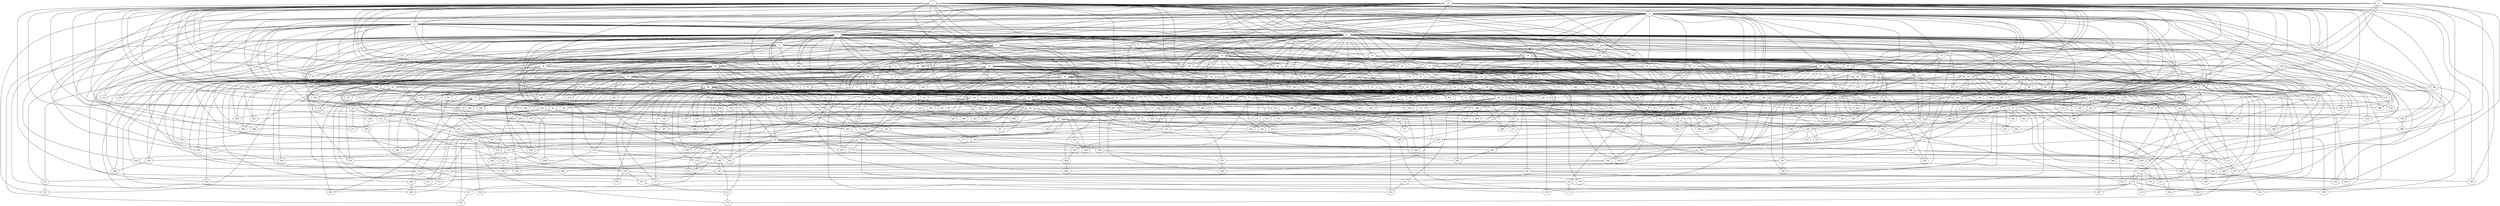 strict graph "barabasi_albert_graph(400,3)" {
0;
1;
2;
3;
4;
5;
6;
7;
8;
9;
10;
11;
12;
13;
14;
15;
16;
17;
18;
19;
20;
21;
22;
23;
24;
25;
26;
27;
28;
29;
30;
31;
32;
33;
34;
35;
36;
37;
38;
39;
40;
41;
42;
43;
44;
45;
46;
47;
48;
49;
50;
51;
52;
53;
54;
55;
56;
57;
58;
59;
60;
61;
62;
63;
64;
65;
66;
67;
68;
69;
70;
71;
72;
73;
74;
75;
76;
77;
78;
79;
80;
81;
82;
83;
84;
85;
86;
87;
88;
89;
90;
91;
92;
93;
94;
95;
96;
97;
98;
99;
100;
101;
102;
103;
104;
105;
106;
107;
108;
109;
110;
111;
112;
113;
114;
115;
116;
117;
118;
119;
120;
121;
122;
123;
124;
125;
126;
127;
128;
129;
130;
131;
132;
133;
134;
135;
136;
137;
138;
139;
140;
141;
142;
143;
144;
145;
146;
147;
148;
149;
150;
151;
152;
153;
154;
155;
156;
157;
158;
159;
160;
161;
162;
163;
164;
165;
166;
167;
168;
169;
170;
171;
172;
173;
174;
175;
176;
177;
178;
179;
180;
181;
182;
183;
184;
185;
186;
187;
188;
189;
190;
191;
192;
193;
194;
195;
196;
197;
198;
199;
200;
201;
202;
203;
204;
205;
206;
207;
208;
209;
210;
211;
212;
213;
214;
215;
216;
217;
218;
219;
220;
221;
222;
223;
224;
225;
226;
227;
228;
229;
230;
231;
232;
233;
234;
235;
236;
237;
238;
239;
240;
241;
242;
243;
244;
245;
246;
247;
248;
249;
250;
251;
252;
253;
254;
255;
256;
257;
258;
259;
260;
261;
262;
263;
264;
265;
266;
267;
268;
269;
270;
271;
272;
273;
274;
275;
276;
277;
278;
279;
280;
281;
282;
283;
284;
285;
286;
287;
288;
289;
290;
291;
292;
293;
294;
295;
296;
297;
298;
299;
300;
301;
302;
303;
304;
305;
306;
307;
308;
309;
310;
311;
312;
313;
314;
315;
316;
317;
318;
319;
320;
321;
322;
323;
324;
325;
326;
327;
328;
329;
330;
331;
332;
333;
334;
335;
336;
337;
338;
339;
340;
341;
342;
343;
344;
345;
346;
347;
348;
349;
350;
351;
352;
353;
354;
355;
356;
357;
358;
359;
360;
361;
362;
363;
364;
365;
366;
367;
368;
369;
370;
371;
372;
373;
374;
375;
376;
377;
378;
379;
380;
381;
382;
383;
384;
385;
386;
387;
388;
389;
390;
391;
392;
393;
394;
395;
396;
397;
398;
399;
0 -- 386  [is_available=True, prob="0.169530594406"];
0 -- 3  [is_available=True, prob="1.0"];
0 -- 4  [is_available=True, prob="0.428375132031"];
0 -- 5  [is_available=True, prob="1.0"];
0 -- 6  [is_available=True, prob="0.484550517919"];
0 -- 7  [is_available=True, prob="0.913258120082"];
0 -- 9  [is_available=True, prob="0.0688788243849"];
0 -- 23  [is_available=True, prob="0.464647873098"];
0 -- 13  [is_available=True, prob="0.362599092257"];
0 -- 398  [is_available=True, prob="0.450901244407"];
0 -- 151  [is_available=True, prob="0.010228984442"];
0 -- 388  [is_available=True, prob="0.939055344346"];
0 -- 26  [is_available=True, prob="0.648380974106"];
0 -- 160  [is_available=True, prob="0.0502182472212"];
0 -- 290  [is_available=True, prob="1.0"];
0 -- 35  [is_available=True, prob="0.782531138733"];
0 -- 294  [is_available=True, prob="0.877928771303"];
0 -- 39  [is_available=True, prob="1.0"];
0 -- 40  [is_available=True, prob="0.875372898223"];
0 -- 391  [is_available=True, prob="0.97322544827"];
0 -- 300  [is_available=True, prob="1.0"];
0 -- 173  [is_available=True, prob="0.84095209325"];
0 -- 182  [is_available=True, prob="0.471538385579"];
0 -- 329  [is_available=True, prob="0.605556387482"];
0 -- 57  [is_available=True, prob="0.80789845564"];
0 -- 60  [is_available=True, prob="1.0"];
0 -- 203  [is_available=True, prob="1.0"];
0 -- 198  [is_available=True, prob="0.275658065852"];
0 -- 71  [is_available=True, prob="0.513642338894"];
0 -- 201  [is_available=True, prob="0.609255963918"];
0 -- 75  [is_available=True, prob="0.719193346319"];
0 -- 79  [is_available=True, prob="0.979829791904"];
0 -- 211  [is_available=True, prob="0.063463083971"];
0 -- 86  [is_available=True, prob="0.606840660484"];
0 -- 267  [is_available=True, prob="0.50961635392"];
0 -- 207  [is_available=True, prob="0.886922941107"];
0 -- 367  [is_available=True, prob="1.0"];
0 -- 382  [is_available=True, prob="0.905993994475"];
1 -- 3  [is_available=True, prob="0.192727000071"];
1 -- 4  [is_available=True, prob="0.872029851298"];
1 -- 5  [is_available=True, prob="0.702995974855"];
1 -- 7  [is_available=True, prob="0.666030956248"];
1 -- 236  [is_available=True, prob="0.55511569454"];
1 -- 138  [is_available=True, prob="0.777501236765"];
1 -- 12  [is_available=True, prob="0.0621736769437"];
1 -- 14  [is_available=True, prob="0.53280754669"];
1 -- 17  [is_available=True, prob="0.229744095521"];
1 -- 18  [is_available=True, prob="0.719272202127"];
1 -- 19  [is_available=True, prob="0.24413882837"];
1 -- 20  [is_available=True, prob="0.236902076471"];
1 -- 21  [is_available=True, prob="0.541800504638"];
1 -- 284  [is_available=True, prob="0.360505368621"];
1 -- 29  [is_available=True, prob="1.0"];
1 -- 35  [is_available=True, prob="0.0193648229348"];
1 -- 36  [is_available=True, prob="1.0"];
1 -- 165  [is_available=True, prob="0.10145042554"];
1 -- 41  [is_available=True, prob="0.817003716213"];
1 -- 45  [is_available=True, prob="0.857684988014"];
1 -- 48  [is_available=True, prob="0.119670863752"];
1 -- 49  [is_available=True, prob="1.0"];
1 -- 54  [is_available=True, prob="0.509419442931"];
1 -- 202  [is_available=True, prob="0.762496833885"];
1 -- 60  [is_available=True, prob="0.534430041027"];
1 -- 61  [is_available=True, prob="0.513966882772"];
1 -- 190  [is_available=True, prob="0.584793018396"];
1 -- 324  [is_available=True, prob="0.233508374562"];
1 -- 69  [is_available=True, prob="0.282342604925"];
1 -- 328  [is_available=True, prob="0.353136518163"];
1 -- 74  [is_available=True, prob="1.0"];
1 -- 334  [is_available=True, prob="0.531130855593"];
1 -- 83  [is_available=True, prob="0.426816856961"];
1 -- 217  [is_available=True, prob="0.724210122246"];
1 -- 230  [is_available=True, prob="1.0"];
1 -- 362  [is_available=True, prob="0.533935290389"];
1 -- 108  [is_available=True, prob="0.780213139839"];
1 -- 237  [is_available=True, prob="1.0"];
1 -- 366  [is_available=True, prob="0.0197866832765"];
1 -- 371  [is_available=True, prob="0.680901566972"];
1 -- 121  [is_available=True, prob="0.313204945877"];
1 -- 250  [is_available=True, prob="0.00265539997178"];
1 -- 252  [is_available=True, prob="0.527649251584"];
1 -- 125  [is_available=True, prob="0.856129139103"];
1 -- 382  [is_available=True, prob="0.960846457594"];
2 -- 194  [is_available=True, prob="0.859280555277"];
2 -- 3  [is_available=True, prob="0.731848324107"];
2 -- 200  [is_available=True, prob="0.0856102973631"];
2 -- 78  [is_available=True, prob="0.194473810331"];
2 -- 259  [is_available=True, prob="1.0"];
2 -- 212  [is_available=True, prob="0.948913364953"];
2 -- 117  [is_available=True, prob="1.0"];
2 -- 151  [is_available=True, prob="1.0"];
2 -- 57  [is_available=True, prob="0.0143632330801"];
2 -- 254  [is_available=True, prob="0.984164733928"];
3 -- 4  [is_available=True, prob="0.612418604206"];
3 -- 133  [is_available=True, prob="1.0"];
3 -- 6  [is_available=True, prob="0.191770212129"];
3 -- 7  [is_available=True, prob="0.044165721793"];
3 -- 9  [is_available=True, prob="1.0"];
3 -- 10  [is_available=True, prob="0.671454239097"];
3 -- 140  [is_available=True, prob="1.0"];
3 -- 397  [is_available=True, prob="0.771575617767"];
3 -- 14  [is_available=True, prob="0.396893904872"];
3 -- 15  [is_available=True, prob="0.669640503495"];
3 -- 144  [is_available=True, prob="0.390248857323"];
3 -- 17  [is_available=True, prob="1.0"];
3 -- 18  [is_available=True, prob="0.0569195529052"];
3 -- 24  [is_available=True, prob="0.608329218985"];
3 -- 26  [is_available=True, prob="0.868023197764"];
3 -- 31  [is_available=True, prob="0.634817906627"];
3 -- 261  [is_available=True, prob="1.0"];
3 -- 38  [is_available=True, prob="0.631730827006"];
3 -- 296  [is_available=True, prob="0.340089130541"];
3 -- 135  [is_available=True, prob="0.584924095507"];
3 -- 44  [is_available=True, prob="0.482290859246"];
3 -- 177  [is_available=True, prob="0.362666752574"];
3 -- 51  [is_available=True, prob="1.0"];
3 -- 52  [is_available=True, prob="0.220591998186"];
3 -- 181  [is_available=True, prob="1.0"];
3 -- 55  [is_available=True, prob="0.98628225868"];
3 -- 56  [is_available=True, prob="0.948842753769"];
3 -- 313  [is_available=True, prob="1.0"];
3 -- 58  [is_available=True, prob="0.447524078848"];
3 -- 70  [is_available=True, prob="0.854112509303"];
3 -- 256  [is_available=True, prob="0.553120123873"];
3 -- 75  [is_available=True, prob="0.35799136359"];
3 -- 205  [is_available=True, prob="0.162469581326"];
3 -- 257  [is_available=True, prob="1.0"];
3 -- 365  [is_available=True, prob="0.693182964113"];
3 -- 219  [is_available=True, prob="0.903676615779"];
3 -- 93  [is_available=True, prob="0.254038735152"];
3 -- 350  [is_available=True, prob="0.936751256934"];
3 -- 380  [is_available=True, prob="0.602197056163"];
3 -- 146  [is_available=True, prob="0.0737169071422"];
3 -- 110  [is_available=True, prob="0.993104351161"];
3 -- 246  [is_available=True, prob="0.889438811658"];
3 -- 124  [is_available=True, prob="1.0"];
3 -- 127  [is_available=True, prob="0.191156956384"];
4 -- 5  [is_available=True, prob="0.193224793199"];
4 -- 6  [is_available=True, prob="0.145899987848"];
4 -- 8  [is_available=True, prob="0.592026177828"];
4 -- 137  [is_available=True, prob="1.0"];
4 -- 142  [is_available=True, prob="0.194132196736"];
4 -- 20  [is_available=True, prob="0.142112694997"];
4 -- 42  [is_available=True, prob="0.645748904522"];
4 -- 199  [is_available=True, prob="1.0"];
4 -- 311  [is_available=True, prob="0.68057383974"];
4 -- 317  [is_available=True, prob="1.0"];
4 -- 318  [is_available=True, prob="0.166055013761"];
4 -- 323  [is_available=True, prob="1.0"];
4 -- 69  [is_available=True, prob="0.244626384794"];
4 -- 70  [is_available=True, prob="1.0"];
4 -- 71  [is_available=True, prob="0.930423837519"];
4 -- 336  [is_available=True, prob="0.61822568711"];
4 -- 337  [is_available=True, prob="0.125262745821"];
4 -- 88  [is_available=True, prob="0.369552209111"];
4 -- 346  [is_available=True, prob="0.894504420082"];
4 -- 95  [is_available=True, prob="0.425007674441"];
4 -- 327  [is_available=True, prob="1.0"];
4 -- 110  [is_available=True, prob="0.222335788538"];
4 -- 112  [is_available=True, prob="0.594263043589"];
4 -- 249  [is_available=True, prob="1.0"];
5 -- 22  [is_available=True, prob="0.742910024748"];
5 -- 260  [is_available=True, prob="1.0"];
5 -- 72  [is_available=True, prob="0.447928271787"];
5 -- 96  [is_available=True, prob="0.14378307407"];
5 -- 107  [is_available=True, prob="1.0"];
5 -- 13  [is_available=True, prob="0.986403746521"];
5 -- 285  [is_available=True, prob="1.0"];
5 -- 144  [is_available=True, prob="1.0"];
5 -- 344  [is_available=True, prob="0.747814556401"];
5 -- 274  [is_available=True, prob="0.914767873218"];
5 -- 54  [is_available=True, prob="0.561574942029"];
5 -- 375  [is_available=True, prob="0.677363934012"];
5 -- 56  [is_available=True, prob="0.819906811095"];
5 -- 121  [is_available=True, prob="0.58741776521"];
5 -- 93  [is_available=True, prob="0.700203892927"];
5 -- 159  [is_available=True, prob="0.962260936189"];
6 -- 384  [is_available=True, prob="0.359336412459"];
6 -- 8  [is_available=True, prob="1.0"];
6 -- 9  [is_available=True, prob="0.966054069666"];
6 -- 10  [is_available=True, prob="1.0"];
6 -- 11  [is_available=True, prob="0.32812075376"];
6 -- 12  [is_available=True, prob="0.48248067955"];
6 -- 141  [is_available=True, prob="0.0694268748738"];
6 -- 271  [is_available=True, prob="0.371263417444"];
6 -- 272  [is_available=True, prob="0.900438917597"];
6 -- 17  [is_available=True, prob="0.75681699812"];
6 -- 252  [is_available=True, prob="0.0933866417307"];
6 -- 23  [is_available=True, prob="0.141661878515"];
6 -- 24  [is_available=True, prob="0.0515857777103"];
6 -- 25  [is_available=True, prob="0.123402627781"];
6 -- 154  [is_available=True, prob="0.571226135324"];
6 -- 156  [is_available=True, prob="0.0916254691068"];
6 -- 30  [is_available=True, prob="1.0"];
6 -- 33  [is_available=True, prob="0.437511013861"];
6 -- 34  [is_available=True, prob="0.502164230772"];
6 -- 163  [is_available=True, prob="1.0"];
6 -- 37  [is_available=True, prob="0.584320985936"];
6 -- 166  [is_available=True, prob="0.982423366921"];
6 -- 296  [is_available=True, prob="0.660965416686"];
6 -- 44  [is_available=True, prob="0.479579473353"];
6 -- 46  [is_available=True, prob="0.455272555272"];
6 -- 47  [is_available=True, prob="1.0"];
6 -- 49  [is_available=True, prob="0.216716327445"];
6 -- 307  [is_available=True, prob="0.557016071774"];
6 -- 138  [is_available=True, prob="0.2849013945"];
6 -- 265  [is_available=True, prob="0.696277649412"];
6 -- 185  [is_available=True, prob="0.40030738165"];
6 -- 59  [is_available=True, prob="1.0"];
6 -- 61  [is_available=True, prob="0.52984207972"];
6 -- 322  [is_available=True, prob="1.0"];
6 -- 196  [is_available=True, prob="1.0"];
6 -- 235  [is_available=True, prob="0.250594217645"];
6 -- 71  [is_available=True, prob="0.501918489294"];
6 -- 73  [is_available=True, prob="0.429009762325"];
6 -- 354  [is_available=True, prob="1.0"];
6 -- 226  [is_available=True, prob="0.0226862560106"];
6 -- 248  [is_available=True, prob="0.69153134681"];
6 -- 339  [is_available=True, prob="0.53113490525"];
6 -- 86  [is_available=True, prob="1.0"];
6 -- 293  [is_available=True, prob="0.236440977301"];
6 -- 98  [is_available=True, prob="1.0"];
6 -- 396  [is_available=True, prob="0.636497271531"];
6 -- 102  [is_available=True, prob="0.785815194522"];
6 -- 103  [is_available=True, prob="1.0"];
6 -- 105  [is_available=True, prob="0.268625279398"];
6 -- 231  [is_available=True, prob="1.0"];
6 -- 108  [is_available=True, prob="0.66068285167"];
6 -- 239  [is_available=True, prob="1.0"];
6 -- 368  [is_available=True, prob="1.0"];
6 -- 370  [is_available=True, prob="1.0"];
6 -- 116  [is_available=True, prob="0.805698128115"];
6 -- 117  [is_available=True, prob="1.0"];
6 -- 247  [is_available=True, prob="0.0613737315485"];
6 -- 153  [is_available=True, prob="0.195759733228"];
6 -- 122  [is_available=True, prob="0.977821234303"];
6 -- 124  [is_available=True, prob="0.292484175625"];
6 -- 253  [is_available=True, prob="0.740127936015"];
6 -- 126  [is_available=True, prob="1.0"];
7 -- 150  [is_available=True, prob="0.918076478955"];
7 -- 390  [is_available=True, prob="0.123868824276"];
7 -- 135  [is_available=True, prob="1.0"];
7 -- 8  [is_available=True, prob="0.587770737792"];
7 -- 393  [is_available=True, prob="1.0"];
7 -- 10  [is_available=True, prob="0.109333174916"];
7 -- 12  [is_available=True, prob="0.584628591755"];
7 -- 256  [is_available=True, prob="1.0"];
7 -- 16  [is_available=True, prob="0.143284063879"];
7 -- 21  [is_available=True, prob="0.351235268263"];
7 -- 22  [is_available=True, prob="0.445057333263"];
7 -- 151  [is_available=True, prob="0.839801705811"];
7 -- 27  [is_available=True, prob="0.852459740866"];
7 -- 32  [is_available=True, prob="1.0"];
7 -- 33  [is_available=True, prob="0.741490214212"];
7 -- 34  [is_available=True, prob="0.662844828568"];
7 -- 359  [is_available=True, prob="0.234211966606"];
7 -- 39  [is_available=True, prob="0.0465912374542"];
7 -- 299  [is_available=True, prob="0.649095003959"];
7 -- 46  [is_available=True, prob="1.0"];
7 -- 178  [is_available=True, prob="0.145245501023"];
7 -- 56  [is_available=True, prob="0.997371018638"];
7 -- 192  [is_available=True, prob="0.681237524748"];
7 -- 318  [is_available=True, prob="0.0888345727828"];
7 -- 64  [is_available=True, prob="0.230782860649"];
7 -- 194  [is_available=True, prob="0.570612322186"];
7 -- 396  [is_available=True, prob="0.202382332959"];
7 -- 76  [is_available=True, prob="0.498731301935"];
7 -- 77  [is_available=True, prob="1.0"];
7 -- 87  [is_available=True, prob="1.0"];
7 -- 216  [is_available=True, prob="0.402684795926"];
7 -- 217  [is_available=True, prob="0.955896473278"];
7 -- 224  [is_available=True, prob="0.730624851171"];
7 -- 100  [is_available=True, prob="1.0"];
7 -- 231  [is_available=True, prob="0.723177578935"];
7 -- 295  [is_available=True, prob="0.735120748698"];
7 -- 109  [is_available=True, prob="1.0"];
7 -- 372  [is_available=True, prob="0.0987433122877"];
7 -- 247  [is_available=True, prob="0.355413185534"];
7 -- 120  [is_available=True, prob="0.734634132096"];
7 -- 249  [is_available=True, prob="1.0"];
7 -- 378  [is_available=True, prob="0.14189109157"];
8 -- 35  [is_available=True, prob="0.552991920373"];
8 -- 101  [is_available=True, prob="0.947560098571"];
8 -- 11  [is_available=True, prob="0.918109678917"];
8 -- 13  [is_available=True, prob="0.739581913457"];
8 -- 16  [is_available=True, prob="0.806028906769"];
8 -- 146  [is_available=True, prob="0.135374430879"];
8 -- 276  [is_available=True, prob="1.0"];
8 -- 340  [is_available=True, prob="0.0399964912934"];
8 -- 252  [is_available=True, prob="0.474937435182"];
8 -- 158  [is_available=True, prob="0.895315294756"];
8 -- 133  [is_available=True, prob="0.677473929457"];
9 -- 193  [is_available=True, prob="1.0"];
9 -- 40  [is_available=True, prob="0.411344598869"];
9 -- 302  [is_available=True, prob="0.0853876079179"];
9 -- 15  [is_available=True, prob="0.353759858582"];
10 -- 256  [is_available=True, prob="0.638324986295"];
10 -- 261  [is_available=True, prob="0.733514304779"];
10 -- 266  [is_available=True, prob="0.848956925823"];
10 -- 11  [is_available=True, prob="0.915613898291"];
10 -- 14  [is_available=True, prob="0.056940796904"];
10 -- 16  [is_available=True, prob="0.699766791233"];
10 -- 324  [is_available=True, prob="0.825789991003"];
10 -- 27  [is_available=True, prob="0.401064451689"];
10 -- 30  [is_available=True, prob="0.483942669313"];
10 -- 34  [is_available=True, prob="0.863497902388"];
10 -- 36  [is_available=True, prob="1.0"];
10 -- 293  [is_available=True, prob="0.44503667095"];
10 -- 182  [is_available=True, prob="0.558990928489"];
10 -- 186  [is_available=True, prob="0.403572520382"];
10 -- 187  [is_available=True, prob="0.864677315268"];
10 -- 319  [is_available=True, prob="0.587023455048"];
10 -- 320  [is_available=True, prob="0.688436301656"];
10 -- 68  [is_available=True, prob="0.44730659362"];
10 -- 77  [is_available=True, prob="0.866916472517"];
10 -- 206  [is_available=True, prob="0.515091466029"];
10 -- 81  [is_available=True, prob="0.427308814984"];
10 -- 210  [is_available=True, prob="1.0"];
10 -- 398  [is_available=True, prob="0.846326943501"];
10 -- 216  [is_available=True, prob="0.78824792593"];
10 -- 224  [is_available=True, prob="0.115643156504"];
10 -- 360  [is_available=True, prob="1.0"];
11 -- 290  [is_available=True, prob="0.164102537047"];
11 -- 68  [is_available=True, prob="0.662581306915"];
11 -- 263  [is_available=True, prob="1.0"];
11 -- 142  [is_available=True, prob="0.0557370385203"];
11 -- 304  [is_available=True, prob="1.0"];
11 -- 40  [is_available=True, prob="0.679492338437"];
11 -- 19  [is_available=True, prob="0.531190530756"];
11 -- 28  [is_available=True, prob="0.171231396761"];
11 -- 127  [is_available=True, prob="0.232625463008"];
12 -- 141  [is_available=True, prob="1.0"];
12 -- 206  [is_available=True, prob="0.643707648647"];
12 -- 15  [is_available=True, prob="0.89652833399"];
12 -- 273  [is_available=True, prob="0.625839348675"];
12 -- 341  [is_available=True, prob="0.718943365812"];
12 -- 286  [is_available=True, prob="0.652146257121"];
12 -- 287  [is_available=True, prob="0.956340234927"];
13 -- 132  [is_available=True, prob="0.671547680395"];
13 -- 394  [is_available=True, prob="0.191818358113"];
13 -- 323  [is_available=True, prob="0.894113445957"];
13 -- 20  [is_available=True, prob="0.774732668075"];
13 -- 292  [is_available=True, prob="1.0"];
13 -- 44  [is_available=True, prob="0.842507154288"];
13 -- 392  [is_available=True, prob="0.020199338387"];
13 -- 50  [is_available=True, prob="0.488267799137"];
13 -- 182  [is_available=True, prob="1.0"];
13 -- 314  [is_available=True, prob="0.772402929116"];
13 -- 195  [is_available=True, prob="0.252405535537"];
13 -- 197  [is_available=True, prob="0.0415327085684"];
13 -- 199  [is_available=True, prob="1.0"];
13 -- 83  [is_available=True, prob="1.0"];
13 -- 343  [is_available=True, prob="0.331529181028"];
13 -- 251  [is_available=True, prob="1.0"];
13 -- 365  [is_available=True, prob="0.200662773658"];
13 -- 240  [is_available=True, prob="0.259853698763"];
13 -- 376  [is_available=True, prob="1.0"];
13 -- 379  [is_available=True, prob="1.0"];
13 -- 380  [is_available=True, prob="0.135804074445"];
14 -- 361  [is_available=True, prob="0.457794126579"];
14 -- 208  [is_available=True, prob="0.425047694604"];
14 -- 301  [is_available=True, prob="0.742572153361"];
14 -- 78  [is_available=True, prob="0.261412801566"];
14 -- 99  [is_available=True, prob="1.0"];
14 -- 19  [is_available=True, prob="1.0"];
14 -- 309  [is_available=True, prob="0.377056829476"];
14 -- 375  [is_available=True, prob="0.0109276372548"];
14 -- 42  [is_available=True, prob="0.128803664019"];
15 -- 128  [is_available=True, prob="1.0"];
15 -- 67  [is_available=True, prob="1.0"];
15 -- 36  [is_available=True, prob="0.828129570245"];
15 -- 139  [is_available=True, prob="1.0"];
15 -- 143  [is_available=True, prob="0.931424433622"];
15 -- 80  [is_available=True, prob="0.291839450352"];
15 -- 284  [is_available=True, prob="0.187341333215"];
15 -- 41  [is_available=True, prob="0.19605544336"];
15 -- 132  [is_available=True, prob="0.285150695043"];
15 -- 218  [is_available=True, prob="1.0"];
15 -- 156  [is_available=True, prob="1.0"];
15 -- 254  [is_available=True, prob="0.799612962472"];
15 -- 361  [is_available=True, prob="0.161552089012"];
16 -- 130  [is_available=True, prob="0.499357196329"];
16 -- 196  [is_available=True, prob="1.0"];
16 -- 37  [is_available=True, prob="1.0"];
16 -- 369  [is_available=True, prob="1.0"];
16 -- 292  [is_available=True, prob="0.136232248457"];
16 -- 27  [is_available=True, prob="0.216116091996"];
16 -- 191  [is_available=True, prob="0.78298254689"];
17 -- 32  [is_available=True, prob="1.0"];
17 -- 66  [is_available=True, prob="0.378211889376"];
17 -- 65  [is_available=True, prob="1.0"];
17 -- 140  [is_available=True, prob="0.80850147095"];
17 -- 79  [is_available=True, prob="0.772004594963"];
17 -- 18  [is_available=True, prob="0.652370204494"];
17 -- 24  [is_available=True, prob="1.0"];
17 -- 123  [is_available=True, prob="0.322973176563"];
17 -- 382  [is_available=True, prob="0.178621835574"];
18 -- 139  [is_available=True, prob="0.97953132343"];
18 -- 145  [is_available=True, prob="0.467701720216"];
18 -- 21  [is_available=True, prob="0.884241391691"];
18 -- 22  [is_available=True, prob="0.549336683325"];
18 -- 23  [is_available=True, prob="0.0679819758615"];
18 -- 280  [is_available=True, prob="1.0"];
18 -- 281  [is_available=True, prob="0.340844048441"];
18 -- 291  [is_available=True, prob="0.273143702746"];
18 -- 166  [is_available=True, prob="0.370765511338"];
18 -- 39  [is_available=True, prob="0.0320327596782"];
18 -- 43  [is_available=True, prob="0.783493690287"];
18 -- 47  [is_available=True, prob="1.0"];
18 -- 183  [is_available=True, prob="0.422929856168"];
18 -- 58  [is_available=True, prob="1.0"];
18 -- 61  [is_available=True, prob="0.544745082428"];
18 -- 67  [is_available=True, prob="0.226846945383"];
18 -- 332  [is_available=True, prob="0.650976340802"];
18 -- 81  [is_available=True, prob="0.838034874454"];
18 -- 96  [is_available=True, prob="0.545770152727"];
18 -- 273  [is_available=True, prob="1.0"];
18 -- 360  [is_available=True, prob="0.50221866475"];
18 -- 239  [is_available=True, prob="0.679655110418"];
18 -- 242  [is_available=True, prob="0.733521953017"];
18 -- 299  [is_available=True, prob="1.0"];
19 -- 229  [is_available=True, prob="1.0"];
19 -- 38  [is_available=True, prob="0.50771972361"];
19 -- 57  [is_available=True, prob="0.00879147724784"];
20 -- 174  [is_available=True, prob="1.0"];
20 -- 111  [is_available=True, prob="0.984760340896"];
20 -- 25  [is_available=True, prob="0.154552994172"];
21 -- 149  [is_available=True, prob="0.756831963778"];
21 -- 281  [is_available=True, prob="0.967395780478"];
21 -- 25  [is_available=True, prob="0.812560452764"];
21 -- 28  [is_available=True, prob="0.808789470504"];
21 -- 30  [is_available=True, prob="0.0779117056368"];
21 -- 48  [is_available=True, prob="0.326856838909"];
21 -- 50  [is_available=True, prob="1.0"];
21 -- 53  [is_available=True, prob="0.250930294216"];
21 -- 59  [is_available=True, prob="0.454273453063"];
21 -- 62  [is_available=True, prob="0.965739360813"];
21 -- 63  [is_available=True, prob="0.328098459295"];
21 -- 196  [is_available=True, prob="0.510709488163"];
21 -- 201  [is_available=True, prob="0.176167434997"];
21 -- 78  [is_available=True, prob="0.416044180184"];
21 -- 82  [is_available=True, prob="0.638988214236"];
21 -- 211  [is_available=True, prob="1.0"];
21 -- 84  [is_available=True, prob="0.663163998047"];
21 -- 88  [is_available=True, prob="0.9336830524"];
21 -- 98  [is_available=True, prob="0.794610508324"];
21 -- 102  [is_available=True, prob="0.32182072728"];
21 -- 359  [is_available=True, prob="0.0624064078178"];
21 -- 107  [is_available=True, prob="0.148973308811"];
21 -- 370  [is_available=True, prob="0.296857916214"];
21 -- 115  [is_available=True, prob="0.751330184979"];
21 -- 248  [is_available=True, prob="0.168490018049"];
22 -- 33  [is_available=True, prob="1.0"];
22 -- 322  [is_available=True, prob="0.302890437904"];
22 -- 210  [is_available=True, prob="0.388793096742"];
22 -- 373  [is_available=True, prob="0.575056085993"];
22 -- 217  [is_available=True, prob="1.0"];
22 -- 63  [is_available=True, prob="0.30386122804"];
23 -- 168  [is_available=True, prob="1.0"];
23 -- 242  [is_available=True, prob="1.0"];
23 -- 314  [is_available=True, prob="0.552168593516"];
23 -- 29  [is_available=True, prob="1.0"];
24 -- 129  [is_available=True, prob="0.978078603428"];
24 -- 100  [is_available=True, prob="0.387404572926"];
24 -- 104  [is_available=True, prob="0.604566830424"];
24 -- 85  [is_available=True, prob="0.36269899219"];
24 -- 26  [is_available=True, prob="0.722159457541"];
24 -- 29  [is_available=True, prob="0.289700916392"];
25 -- 73  [is_available=True, prob="0.963022389957"];
25 -- 337  [is_available=True, prob="1.0"];
25 -- 351  [is_available=True, prob="0.707973625073"];
25 -- 169  [is_available=True, prob="0.234727980138"];
25 -- 280  [is_available=True, prob="0.728492804167"];
25 -- 287  [is_available=True, prob="0.511464208257"];
25 -- 28  [is_available=True, prob="0.243161361813"];
25 -- 31  [is_available=True, prob="0.333488006877"];
26 -- 321  [is_available=True, prob="0.0546843892396"];
26 -- 272  [is_available=True, prob="0.955302841727"];
26 -- 153  [is_available=True, prob="0.784501182795"];
26 -- 47  [is_available=True, prob="0.499386635147"];
26 -- 32  [is_available=True, prob="1.0"];
26 -- 38  [is_available=True, prob="0.0456173569"];
26 -- 167  [is_available=True, prob="0.31212431951"];
26 -- 43  [is_available=True, prob="1.0"];
26 -- 175  [is_available=True, prob="0.195226120385"];
26 -- 55  [is_available=True, prob="0.148369207426"];
26 -- 60  [is_available=True, prob="0.593314769857"];
26 -- 160  [is_available=True, prob="0.675508771486"];
26 -- 66  [is_available=True, prob="0.438770693102"];
26 -- 72  [is_available=True, prob="0.901388895136"];
26 -- 202  [is_available=True, prob="0.214153802064"];
26 -- 288  [is_available=True, prob="1.0"];
26 -- 82  [is_available=True, prob="0.792650677954"];
26 -- 218  [is_available=True, prob="0.45761102603"];
26 -- 350  [is_available=True, prob="0.710486201343"];
26 -- 99  [is_available=True, prob="0.744505538518"];
26 -- 111  [is_available=True, prob="0.564192240025"];
26 -- 115  [is_available=True, prob="0.74104070426"];
26 -- 375  [is_available=True, prob="0.923802433772"];
26 -- 121  [is_available=True, prob="0.369128481353"];
26 -- 250  [is_available=True, prob="0.635578693747"];
27 -- 385  [is_available=True, prob="0.334613847805"];
27 -- 331  [is_available=True, prob="0.441145378673"];
27 -- 50  [is_available=True, prob="1.0"];
27 -- 158  [is_available=True, prob="0.510793060478"];
27 -- 95  [is_available=True, prob="1.0"];
28 -- 128  [is_available=True, prob="0.662311280242"];
28 -- 136  [is_available=True, prob="0.722814930522"];
28 -- 137  [is_available=True, prob="0.807731624889"];
28 -- 139  [is_available=True, prob="0.0826839651881"];
28 -- 397  [is_available=True, prob="1.0"];
28 -- 37  [is_available=True, prob="0.889667668825"];
28 -- 45  [is_available=True, prob="0.344834514248"];
28 -- 52  [is_available=True, prob="0.48891753215"];
28 -- 185  [is_available=True, prob="0.810140664945"];
28 -- 62  [is_available=True, prob="0.462025510248"];
28 -- 63  [is_available=True, prob="0.202924898"];
28 -- 68  [is_available=True, prob="0.445252823427"];
28 -- 209  [is_available=True, prob="1.0"];
28 -- 213  [is_available=True, prob="0.596157046565"];
28 -- 267  [is_available=True, prob="0.341905716873"];
28 -- 97  [is_available=True, prob="0.0299321522472"];
28 -- 355  [is_available=True, prob="0.0774735965499"];
28 -- 101  [is_available=True, prob="0.701451252518"];
28 -- 372  [is_available=True, prob="0.510936919518"];
28 -- 253  [is_available=True, prob="0.637745443674"];
28 -- 126  [is_available=True, prob="0.907153989858"];
29 -- 353  [is_available=True, prob="0.455473505087"];
29 -- 264  [is_available=True, prob="0.0672758735534"];
29 -- 209  [is_available=True, prob="0.821412856834"];
29 -- 275  [is_available=True, prob="1.0"];
29 -- 88  [is_available=True, prob="0.998722626703"];
29 -- 31  [is_available=True, prob="0.688679612187"];
30 -- 289  [is_available=True, prob="0.846460706092"];
30 -- 270  [is_available=True, prob="0.108578137798"];
30 -- 310  [is_available=True, prob="1.0"];
30 -- 186  [is_available=True, prob="0.29869502488"];
30 -- 42  [is_available=True, prob="0.986854703205"];
30 -- 85  [is_available=True, prob="1.0"];
31 -- 274  [is_available=True, prob="0.0188995052538"];
31 -- 174  [is_available=True, prob="0.973479182268"];
32 -- 96  [is_available=True, prob="0.900138181294"];
32 -- 66  [is_available=True, prob="0.489936740867"];
32 -- 227  [is_available=True, prob="1.0"];
32 -- 107  [is_available=True, prob="1.0"];
32 -- 76  [is_available=True, prob="0.253330308426"];
32 -- 109  [is_available=True, prob="0.0161080163061"];
32 -- 342  [is_available=True, prob="0.131908182088"];
32 -- 395  [is_available=True, prob="0.228624148828"];
32 -- 93  [is_available=True, prob="0.107580197026"];
33 -- 169  [is_available=True, prob="1.0"];
33 -- 70  [is_available=True, prob="0.0466107254342"];
34 -- 235  [is_available=True, prob="0.611545445181"];
34 -- 186  [is_available=True, prob="0.0601670381825"];
34 -- 330  [is_available=True, prob="1.0"];
34 -- 74  [is_available=True, prob="0.316490483531"];
35 -- 67  [is_available=True, prob="0.53246788903"];
35 -- 41  [is_available=True, prob="0.0696702209256"];
35 -- 48  [is_available=True, prob="0.806779806393"];
35 -- 119  [is_available=True, prob="0.0115969505335"];
35 -- 218  [is_available=True, prob="0.554187439854"];
36 -- 91  [is_available=True, prob="0.435840742142"];
36 -- 356  [is_available=True, prob="0.881073636077"];
36 -- 86  [is_available=True, prob="1.0"];
36 -- 136  [is_available=True, prob="0.241313187241"];
36 -- 169  [is_available=True, prob="0.0923089753347"];
36 -- 79  [is_available=True, prob="1.0"];
36 -- 201  [is_available=True, prob="0.834326103857"];
36 -- 113  [is_available=True, prob="0.947203524782"];
36 -- 291  [is_available=True, prob="0.888090022385"];
36 -- 54  [is_available=True, prob="0.252920870071"];
36 -- 87  [is_available=True, prob="0.682269700993"];
36 -- 202  [is_available=True, prob="1.0"];
36 -- 234  [is_available=True, prob="0.0592474787796"];
36 -- 122  [is_available=True, prob="0.136145354727"];
36 -- 157  [is_available=True, prob="0.180951343309"];
36 -- 62  [is_available=True, prob="0.502883229519"];
37 -- 258  [is_available=True, prob="0.118897301304"];
37 -- 165  [is_available=True, prob="0.772119577401"];
37 -- 266  [is_available=True, prob="1.0"];
37 -- 108  [is_available=True, prob="0.416996527011"];
37 -- 55  [is_available=True, prob="1.0"];
37 -- 125  [is_available=True, prob="1.0"];
38 -- 97  [is_available=True, prob="0.949789290619"];
38 -- 83  [is_available=True, prob="1.0"];
38 -- 75  [is_available=True, prob="0.296380130274"];
38 -- 239  [is_available=True, prob="0.0420705571171"];
39 -- 132  [is_available=True, prob="0.257748126775"];
39 -- 233  [is_available=True, prob="0.488025655609"];
39 -- 46  [is_available=True, prob="1.0"];
39 -- 52  [is_available=True, prob="0.593864794574"];
39 -- 366  [is_available=True, prob="0.995351622517"];
39 -- 90  [is_available=True, prob="1.0"];
40 -- 166  [is_available=True, prob="0.97784060698"];
40 -- 72  [is_available=True, prob="1.0"];
40 -- 211  [is_available=True, prob="0.588732358339"];
40 -- 343  [is_available=True, prob="0.354386934187"];
40 -- 282  [is_available=True, prob="0.474161280493"];
40 -- 219  [is_available=True, prob="0.0133686508015"];
41 -- 43  [is_available=True, prob="0.374535107593"];
41 -- 148  [is_available=True, prob="0.823452934943"];
41 -- 277  [is_available=True, prob="1.0"];
41 -- 315  [is_available=True, prob="0.386633597446"];
41 -- 58  [is_available=True, prob="0.285630042561"];
41 -- 219  [is_available=True, prob="0.0497335330392"];
42 -- 105  [is_available=True, prob="0.682316769463"];
42 -- 103  [is_available=True, prob="1.0"];
43 -- 64  [is_available=True, prob="1.0"];
43 -- 298  [is_available=True, prob="0.152885407873"];
43 -- 203  [is_available=True, prob="0.191517673932"];
43 -- 178  [is_available=True, prob="1.0"];
43 -- 145  [is_available=True, prob="0.00347354849325"];
43 -- 309  [is_available=True, prob="0.179866198223"];
43 -- 247  [is_available=True, prob="0.189004517152"];
43 -- 89  [is_available=True, prob="0.661436224829"];
43 -- 190  [is_available=True, prob="0.847650387885"];
44 -- 288  [is_available=True, prob="0.481134508092"];
44 -- 131  [is_available=True, prob="1.0"];
44 -- 69  [is_available=True, prob="0.683319003161"];
44 -- 268  [is_available=True, prob="0.578088805006"];
44 -- 45  [is_available=True, prob="1.0"];
44 -- 177  [is_available=True, prob="1.0"];
44 -- 51  [is_available=True, prob="0.690750726784"];
44 -- 147  [is_available=True, prob="0.0618597749589"];
44 -- 397  [is_available=True, prob="0.698358323773"];
44 -- 164  [is_available=True, prob="0.155918871581"];
44 -- 102  [is_available=True, prob="1.0"];
45 -- 352  [is_available=True, prob="0.528842900899"];
45 -- 259  [is_available=True, prob="0.26201606977"];
45 -- 104  [is_available=True, prob="0.472730529531"];
45 -- 92  [is_available=True, prob="0.746198370357"];
45 -- 236  [is_available=True, prob="0.250486135691"];
45 -- 371  [is_available=True, prob="0.475543494817"];
45 -- 49  [is_available=True, prob="0.855083598938"];
45 -- 338  [is_available=True, prob="0.856294586675"];
45 -- 51  [is_available=True, prob="0.175944995151"];
45 -- 180  [is_available=True, prob="0.469862296681"];
45 -- 53  [is_available=True, prob="0.381018256717"];
45 -- 212  [is_available=True, prob="0.544034870005"];
45 -- 157  [is_available=True, prob="0.302361174485"];
45 -- 191  [is_available=True, prob="1.0"];
47 -- 205  [is_available=True, prob="0.0076728650034"];
48 -- 194  [is_available=True, prob="0.588894349953"];
48 -- 232  [is_available=True, prob="0.867695214557"];
48 -- 77  [is_available=True, prob="0.151028219177"];
48 -- 399  [is_available=True, prob="0.0535416598865"];
48 -- 116  [is_available=True, prob="0.517954264387"];
48 -- 244  [is_available=True, prob="0.539985400956"];
48 -- 155  [is_available=True, prob="1.0"];
48 -- 156  [is_available=True, prob="1.0"];
48 -- 189  [is_available=True, prob="0.284536880547"];
49 -- 230  [is_available=True, prob="1.0"];
49 -- 65  [is_available=True, prob="0.897221646769"];
49 -- 369  [is_available=True, prob="0.391444985567"];
49 -- 366  [is_available=True, prob="1.0"];
49 -- 269  [is_available=True, prob="0.851997378687"];
49 -- 241  [is_available=True, prob="0.14559127631"];
49 -- 335  [is_available=True, prob="0.342456459253"];
49 -- 301  [is_available=True, prob="0.314947390902"];
49 -- 59  [is_available=True, prob="1.0"];
50 -- 193  [is_available=True, prob="0.505145839917"];
50 -- 387  [is_available=True, prob="0.705483912787"];
50 -- 262  [is_available=True, prob="0.686059938982"];
50 -- 381  [is_available=True, prob="1.0"];
50 -- 222  [is_available=True, prob="0.454114733773"];
51 -- 65  [is_available=True, prob="0.631470430398"];
51 -- 100  [is_available=True, prob="1.0"];
51 -- 395  [is_available=True, prob="0.719572731633"];
51 -- 176  [is_available=True, prob="0.861260023371"];
51 -- 210  [is_available=True, prob="1.0"];
52 -- 192  [is_available=True, prob="0.729465202764"];
52 -- 136  [is_available=True, prob="0.681387736791"];
52 -- 327  [is_available=True, prob="0.228973002887"];
52 -- 305  [is_available=True, prob="0.46924029411"];
52 -- 241  [is_available=True, prob="0.834394792706"];
52 -- 243  [is_available=True, prob="0.642624834334"];
52 -- 53  [is_available=True, prob="0.63784763752"];
52 -- 342  [is_available=True, prob="1.0"];
52 -- 124  [is_available=True, prob="0.361060386643"];
53 -- 76  [is_available=True, prob="0.100199145597"];
53 -- 226  [is_available=True, prob="0.238844558928"];
54 -- 177  [is_available=True, prob="0.222197266782"];
54 -- 109  [is_available=True, prob="0.44459746475"];
55 -- 129  [is_available=True, prob="0.275744824604"];
55 -- 303  [is_available=True, prob="1.0"];
55 -- 148  [is_available=True, prob="0.316650702361"];
55 -- 347  [is_available=True, prob="0.96330212773"];
56 -- 131  [is_available=True, prob="0.827083911165"];
56 -- 150  [is_available=True, prob="0.208462857932"];
56 -- 158  [is_available=True, prob="1.0"];
56 -- 160  [is_available=True, prob="0.821904101295"];
56 -- 300  [is_available=True, prob="1.0"];
56 -- 178  [is_available=True, prob="1.0"];
56 -- 183  [is_available=True, prob="0.94224992912"];
56 -- 316  [is_available=True, prob="0.362092225661"];
56 -- 64  [is_available=True, prob="0.373621660214"];
56 -- 74  [is_available=True, prob="0.258188006607"];
56 -- 80  [is_available=True, prob="0.309030007659"];
56 -- 340  [is_available=True, prob="0.257927582385"];
56 -- 87  [is_available=True, prob="0.807552693712"];
56 -- 92  [is_available=True, prob="0.906387571286"];
56 -- 222  [is_available=True, prob="0.784536412723"];
56 -- 354  [is_available=True, prob="1.0"];
56 -- 103  [is_available=True, prob="0.642633315215"];
56 -- 362  [is_available=True, prob="0.577781799662"];
56 -- 114  [is_available=True, prob="0.190312636708"];
57 -- 289  [is_available=True, prob="1.0"];
57 -- 84  [is_available=True, prob="0.657163519066"];
58 -- 97  [is_available=True, prob="0.547940033415"];
58 -- 269  [is_available=True, prob="0.707463995392"];
58 -- 176  [is_available=True, prob="1.0"];
58 -- 282  [is_available=True, prob="0.531621873488"];
58 -- 122  [is_available=True, prob="1.0"];
58 -- 347  [is_available=True, prob="0.668630324196"];
58 -- 250  [is_available=True, prob="0.690719257155"];
59 -- 288  [is_available=True, prob="1.0"];
59 -- 389  [is_available=True, prob="0.653611345388"];
59 -- 80  [is_available=True, prob="0.665477354174"];
59 -- 118  [is_available=True, prob="0.169897206254"];
59 -- 123  [is_available=True, prob="1.0"];
59 -- 92  [is_available=True, prob="0.340335327605"];
60 -- 296  [is_available=True, prob="0.428909896269"];
60 -- 114  [is_available=True, prob="0.395194219971"];
60 -- 183  [is_available=True, prob="0.0482331355442"];
61 -- 384  [is_available=True, prob="0.354643285432"];
61 -- 229  [is_available=True, prob="0.90809718967"];
61 -- 200  [is_available=True, prob="0.222667145506"];
61 -- 137  [is_available=True, prob="1.0"];
61 -- 215  [is_available=True, prob="1.0"];
61 -- 119  [is_available=True, prob="0.136128865185"];
61 -- 89  [is_available=True, prob="0.971059007412"];
61 -- 90  [is_available=True, prob="0.816222508849"];
61 -- 155  [is_available=True, prob="0.666313420411"];
61 -- 154  [is_available=True, prob="0.364703970102"];
61 -- 94  [is_available=True, prob="1.0"];
61 -- 255  [is_available=True, prob="1.0"];
63 -- 162  [is_available=True, prob="0.326650730495"];
63 -- 131  [is_available=True, prob="0.698341045526"];
63 -- 214  [is_available=True, prob="0.68042211099"];
64 -- 362  [is_available=True, prob="1.0"];
64 -- 336  [is_available=True, prob="0.125204478556"];
64 -- 243  [is_available=True, prob="0.192347146319"];
64 -- 223  [is_available=True, prob="0.735086192884"];
65 -- 325  [is_available=True, prob="0.71751797928"];
66 -- 384  [is_available=True, prob="0.806107910366"];
66 -- 89  [is_available=True, prob="0.488567079112"];
66 -- 348  [is_available=True, prob="1.0"];
67 -- 246  [is_available=True, prob="1.0"];
67 -- 351  [is_available=True, prob="0.561535658318"];
67 -- 95  [is_available=True, prob="0.714592569714"];
69 -- 326  [is_available=True, prob="0.820836708951"];
69 -- 301  [is_available=True, prob="0.133674156738"];
69 -- 81  [is_available=True, prob="0.563341245073"];
69 -- 146  [is_available=True, prob="0.527389009911"];
69 -- 308  [is_available=True, prob="0.386863134816"];
69 -- 90  [is_available=True, prob="0.027937139715"];
69 -- 123  [is_available=True, prob="0.307065422177"];
70 -- 167  [is_available=True, prob="0.940106687155"];
70 -- 73  [is_available=True, prob="0.628024981676"];
70 -- 387  [is_available=True, prob="0.28908357677"];
70 -- 120  [is_available=True, prob="0.065529764575"];
70 -- 324  [is_available=True, prob="0.413372237576"];
71 -- 283  [is_available=True, prob="0.73995007412"];
71 -- 104  [is_available=True, prob="0.694614380586"];
71 -- 187  [is_available=True, prob="0.418912017259"];
72 -- 161  [is_available=True, prob="0.497544643491"];
72 -- 204  [is_available=True, prob="1.0"];
73 -- 298  [is_available=True, prob="1.0"];
74 -- 165  [is_available=True, prob="0.574821877278"];
74 -- 168  [is_available=True, prob="0.871602101376"];
74 -- 306  [is_available=True, prob="0.127920348705"];
74 -- 258  [is_available=True, prob="0.785084250561"];
74 -- 112  [is_available=True, prob="0.204913314326"];
74 -- 82  [is_available=True, prob="1.0"];
74 -- 116  [is_available=True, prob="0.181620827861"];
74 -- 85  [is_available=True, prob="0.536000214102"];
74 -- 118  [is_available=True, prob="0.317097175475"];
74 -- 249  [is_available=True, prob="0.61847500871"];
74 -- 374  [is_available=True, prob="0.130911648159"];
74 -- 91  [is_available=True, prob="0.319469415219"];
74 -- 222  [is_available=True, prob="0.86345104658"];
75 -- 143  [is_available=True, prob="0.944460989542"];
75 -- 383  [is_available=True, prob="1.0"];
75 -- 220  [is_available=True, prob="1.0"];
75 -- 287  [is_available=True, prob="1.0"];
76 -- 264  [is_available=True, prob="0.499433810729"];
76 -- 94  [is_available=True, prob="0.955810785458"];
76 -- 185  [is_available=True, prob="0.553839866234"];
76 -- 190  [is_available=True, prob="0.760163286821"];
77 -- 228  [is_available=True, prob="0.129727124575"];
77 -- 332  [is_available=True, prob="1.0"];
77 -- 91  [is_available=True, prob="1.0"];
78 -- 101  [is_available=True, prob="0.0804844414001"];
78 -- 307  [is_available=True, prob="0.63733024907"];
78 -- 271  [is_available=True, prob="0.192434852754"];
78 -- 275  [is_available=True, prob="0.128689986057"];
78 -- 311  [is_available=True, prob="0.943646840053"];
79 -- 229  [is_available=True, prob="0.237853328937"];
79 -- 84  [is_available=True, prob="1.0"];
79 -- 184  [is_available=True, prob="1.0"];
79 -- 316  [is_available=True, prob="0.855868148499"];
80 -- 238  [is_available=True, prob="0.725793398232"];
80 -- 112  [is_available=True, prob="0.46307725395"];
80 -- 376  [is_available=True, prob="1.0"];
81 -- 232  [is_available=True, prob="0.709643460461"];
81 -- 331  [is_available=True, prob="0.353951912454"];
81 -- 214  [is_available=True, prob="0.6858693876"];
81 -- 255  [is_available=True, prob="1.0"];
82 -- 162  [is_available=True, prob="0.686490996576"];
82 -- 234  [is_available=True, prob="0.485962134334"];
82 -- 285  [is_available=True, prob="0.78022246123"];
82 -- 278  [is_available=True, prob="0.065128236467"];
82 -- 313  [is_available=True, prob="1.0"];
83 -- 128  [is_available=True, prob="0.988786974701"];
83 -- 134  [is_available=True, prob="0.215389818694"];
83 -- 207  [is_available=True, prob="0.992833795479"];
83 -- 241  [is_available=True, prob="0.159913419548"];
84 -- 381  [is_available=True, prob="0.0572528104262"];
85 -- 369  [is_available=True, prob="0.697250055636"];
85 -- 115  [is_available=True, prob="1.0"];
85 -- 394  [is_available=True, prob="1.0"];
86 -- 391  [is_available=True, prob="0.657548417274"];
87 -- 99  [is_available=True, prob="0.302922070781"];
88 -- 225  [is_available=True, prob="0.24920727446"];
88 -- 226  [is_available=True, prob="0.755281486143"];
88 -- 106  [is_available=True, prob="0.0476939690287"];
88 -- 203  [is_available=True, prob="0.234163510072"];
88 -- 330  [is_available=True, prob="0.640501522177"];
88 -- 334  [is_available=True, prob="1.0"];
88 -- 306  [is_available=True, prob="0.665835783073"];
88 -- 371  [is_available=True, prob="0.706132445053"];
88 -- 216  [is_available=True, prob="0.0884637435172"];
88 -- 316  [is_available=True, prob="0.526526318038"];
88 -- 170  [is_available=True, prob="0.0182944582637"];
88 -- 94  [is_available=True, prob="0.387157315087"];
88 -- 277  [is_available=True, prob="0.0346033685165"];
89 -- 163  [is_available=True, prob="1.0"];
89 -- 106  [is_available=True, prob="0.457603132801"];
89 -- 268  [is_available=True, prob="1.0"];
89 -- 149  [is_available=True, prob="0.881156500338"];
89 -- 119  [is_available=True, prob="1.0"];
89 -- 379  [is_available=True, prob="1.0"];
90 -- 343  [is_available=True, prob="0.846285389789"];
90 -- 333  [is_available=True, prob="1.0"];
91 -- 294  [is_available=True, prob="1.0"];
91 -- 179  [is_available=True, prob="0.00490323606534"];
91 -- 152  [is_available=True, prob="0.675179364559"];
91 -- 157  [is_available=True, prob="0.633101275846"];
91 -- 383  [is_available=True, prob="0.219429191342"];
93 -- 290  [is_available=True, prob="1.0"];
93 -- 205  [is_available=True, prob="0.199388562895"];
94 -- 133  [is_available=True, prob="0.214201679922"];
94 -- 120  [is_available=True, prob="0.117062171085"];
94 -- 149  [is_available=True, prob="0.703344146175"];
95 -- 265  [is_available=True, prob="1.0"];
95 -- 110  [is_available=True, prob="0.575775308139"];
95 -- 337  [is_available=True, prob="1.0"];
95 -- 148  [is_available=True, prob="0.364801666596"];
95 -- 212  [is_available=True, prob="1.0"];
96 -- 98  [is_available=True, prob="0.714488646485"];
96 -- 325  [is_available=True, prob="0.934041214977"];
96 -- 181  [is_available=True, prob="0.664158949738"];
96 -- 126  [is_available=True, prob="0.223035860264"];
96 -- 213  [is_available=True, prob="0.402802971195"];
97 -- 257  [is_available=True, prob="0.249669873584"];
97 -- 386  [is_available=True, prob="0.00471947000273"];
97 -- 105  [is_available=True, prob="0.243304960163"];
97 -- 141  [is_available=True, prob="0.494799184688"];
97 -- 113  [is_available=True, prob="0.46678179371"];
97 -- 297  [is_available=True, prob="1.0"];
98 -- 230  [is_available=True, prob="1.0"];
98 -- 300  [is_available=True, prob="0.945782242351"];
98 -- 399  [is_available=True, prob="0.185438690254"];
98 -- 118  [is_available=True, prob="0.746401678226"];
99 -- 179  [is_available=True, prob="0.598611219398"];
99 -- 206  [is_available=True, prob="0.0400179307107"];
100 -- 357  [is_available=True, prob="1.0"];
100 -- 329  [is_available=True, prob="0.514972336714"];
100 -- 394  [is_available=True, prob="0.701599823351"];
101 -- 171  [is_available=True, prob="1.0"];
102 -- 262  [is_available=True, prob="0.995171826559"];
102 -- 274  [is_available=True, prob="0.414582834252"];
102 -- 127  [is_available=True, prob="1.0"];
103 -- 130  [is_available=True, prob="0.120182489142"];
103 -- 163  [is_available=True, prob="1.0"];
103 -- 238  [is_available=True, prob="0.709422064001"];
104 -- 370  [is_available=True, prob="0.872869619"];
104 -- 106  [is_available=True, prob="0.37261197097"];
104 -- 114  [is_available=True, prob="1.0"];
104 -- 147  [is_available=True, prob="0.435905291878"];
104 -- 187  [is_available=True, prob="0.905634889609"];
106 -- 142  [is_available=True, prob="1.0"];
106 -- 111  [is_available=True, prob="0.210087263547"];
106 -- 145  [is_available=True, prob="0.133916876219"];
106 -- 264  [is_available=True, prob="0.365594689974"];
107 -- 164  [is_available=True, prob="0.274648543744"];
107 -- 220  [is_available=True, prob="0.0832181961654"];
107 -- 113  [is_available=True, prob="0.0961437730133"];
107 -- 188  [is_available=True, prob="1.0"];
107 -- 286  [is_available=True, prob="1.0"];
107 -- 191  [is_available=True, prob="0.558307808333"];
108 -- 289  [is_available=True, prob="0.605765727769"];
108 -- 329  [is_available=True, prob="0.383344924508"];
108 -- 147  [is_available=True, prob="1.0"];
109 -- 374  [is_available=True, prob="1.0"];
109 -- 134  [is_available=True, prob="0.279871274744"];
112 -- 130  [is_available=True, prob="0.192171853466"];
112 -- 164  [is_available=True, prob="0.272701180077"];
112 -- 358  [is_available=True, prob="0.261263415917"];
112 -- 365  [is_available=True, prob="1.0"];
112 -- 270  [is_available=True, prob="0.275897524714"];
112 -- 279  [is_available=True, prob="0.439341202736"];
113 -- 172  [is_available=True, prob="0.836192052898"];
113 -- 225  [is_available=True, prob="0.845112705286"];
114 -- 220  [is_available=True, prob="0.49629759628"];
115 -- 331  [is_available=True, prob="0.015076187801"];
116 -- 295  [is_available=True, prob="1.0"];
116 -- 236  [is_available=True, prob="1.0"];
116 -- 238  [is_available=True, prob="0.75046831673"];
116 -- 271  [is_available=True, prob="0.0431902073006"];
116 -- 117  [is_available=True, prob="0.142974195268"];
116 -- 312  [is_available=True, prob="0.520578764652"];
117 -- 257  [is_available=True, prob="0.202364935522"];
117 -- 305  [is_available=True, prob="0.384421548171"];
117 -- 322  [is_available=True, prob="0.454959287603"];
117 -- 162  [is_available=True, prob="0.820338600444"];
117 -- 398  [is_available=True, prob="0.541794395348"];
117 -- 272  [is_available=True, prob="0.446272098047"];
117 -- 273  [is_available=True, prob="0.82198278119"];
117 -- 311  [is_available=True, prob="0.310050759378"];
119 -- 320  [is_available=True, prob="0.540531543348"];
119 -- 193  [is_available=True, prob="0.803361348443"];
119 -- 138  [is_available=True, prob="0.861419276649"];
119 -- 339  [is_available=True, prob="1.0"];
119 -- 154  [is_available=True, prob="0.837456783424"];
120 -- 168  [is_available=True, prob="0.354290881742"];
120 -- 297  [is_available=True, prob="1.0"];
120 -- 204  [is_available=True, prob="1.0"];
120 -- 173  [is_available=True, prob="0.822525838137"];
120 -- 150  [is_available=True, prob="0.281246781885"];
120 -- 125  [is_available=True, prob="1.0"];
121 -- 392  [is_available=True, prob="1.0"];
122 -- 299  [is_available=True, prob="0.1225636515"];
122 -- 283  [is_available=True, prob="0.664844060761"];
123 -- 377  [is_available=True, prob="0.0367197646599"];
123 -- 263  [is_available=True, prob="0.160127633114"];
125 -- 129  [is_available=True, prob="0.967259328345"];
125 -- 144  [is_available=True, prob="0.418596978458"];
125 -- 184  [is_available=True, prob="0.629096605231"];
125 -- 188  [is_available=True, prob="0.527824508514"];
125 -- 349  [is_available=True, prob="1.0"];
126 -- 135  [is_available=True, prob="1.0"];
126 -- 359  [is_available=True, prob="0.78422449824"];
126 -- 172  [is_available=True, prob="0.732018720761"];
126 -- 269  [is_available=True, prob="0.620608498617"];
127 -- 345  [is_available=True, prob="0.494700318746"];
127 -- 339  [is_available=True, prob="1.0"];
128 -- 161  [is_available=True, prob="0.685982291191"];
128 -- 204  [is_available=True, prob="1.0"];
128 -- 306  [is_available=True, prob="0.151547581115"];
128 -- 278  [is_available=True, prob="0.461440505569"];
128 -- 281  [is_available=True, prob="0.756362410353"];
128 -- 255  [is_available=True, prob="0.815320255295"];
129 -- 161  [is_available=True, prob="0.379930961811"];
129 -- 195  [is_available=True, prob="0.213214035666"];
129 -- 134  [is_available=True, prob="0.942758843958"];
129 -- 140  [is_available=True, prob="1.0"];
130 -- 192  [is_available=True, prob="0.294275737305"];
130 -- 170  [is_available=True, prob="0.260965208306"];
130 -- 152  [is_available=True, prob="0.214880859984"];
133 -- 228  [is_available=True, prob="0.647483660536"];
133 -- 295  [is_available=True, prob="0.407726289382"];
133 -- 234  [is_available=True, prob="0.521421143758"];
133 -- 173  [is_available=True, prob="1.0"];
133 -- 302  [is_available=True, prob="1.0"];
133 -- 143  [is_available=True, prob="1.0"];
133 -- 323  [is_available=True, prob="0.955585463654"];
133 -- 245  [is_available=True, prob="1.0"];
133 -- 319  [is_available=True, prob="0.790424917514"];
134 -- 231  [is_available=True, prob="0.996659304762"];
136 -- 368  [is_available=True, prob="0.682928603005"];
136 -- 175  [is_available=True, prob="0.622624993749"];
137 -- 221  [is_available=True, prob="0.227164948498"];
137 -- 180  [is_available=True, prob="0.693948149243"];
137 -- 245  [is_available=True, prob="0.935024520609"];
137 -- 260  [is_available=True, prob="0.86975280844"];
138 -- 386  [is_available=True, prob="0.00488845421252"];
140 -- 197  [is_available=True, prob="0.342835149181"];
140 -- 334  [is_available=True, prob="0.55503836294"];
140 -- 176  [is_available=True, prob="0.662079372528"];
140 -- 153  [is_available=True, prob="0.277692828585"];
141 -- 259  [is_available=True, prob="0.551654438094"];
141 -- 328  [is_available=True, prob="0.135446997951"];
141 -- 395  [is_available=True, prob="0.753451748812"];
141 -- 374  [is_available=True, prob="0.323193055589"];
141 -- 159  [is_available=True, prob="0.205362235799"];
142 -- 326  [is_available=True, prob="0.912032926735"];
142 -- 240  [is_available=True, prob="0.380455720437"];
142 -- 251  [is_available=True, prob="0.0699925544491"];
143 -- 308  [is_available=True, prob="0.708126455568"];
144 -- 152  [is_available=True, prob="0.554969719847"];
146 -- 357  [is_available=True, prob="0.997150654067"];
147 -- 179  [is_available=True, prob="1.0"];
148 -- 265  [is_available=True, prob="0.508323825416"];
149 -- 170  [is_available=True, prob="1.0"];
149 -- 189  [is_available=True, prob="0.137026362863"];
150 -- 195  [is_available=True, prob="1.0"];
150 -- 197  [is_available=True, prob="0.417328660939"];
150 -- 184  [is_available=True, prob="0.478968572704"];
150 -- 364  [is_available=True, prob="0.748866064565"];
150 -- 245  [is_available=True, prob="0.727326034872"];
150 -- 155  [is_available=True, prob="0.993939797845"];
150 -- 309  [is_available=True, prob="0.0961973828884"];
152 -- 224  [is_available=True, prob="1.0"];
152 -- 312  [is_available=True, prob="0.846501143216"];
152 -- 159  [is_available=True, prob="0.677989811637"];
153 -- 251  [is_available=True, prob="0.762334609965"];
154 -- 198  [is_available=True, prob="1.0"];
154 -- 346  [is_available=True, prob="0.0936129399035"];
156 -- 171  [is_available=True, prob="0.650847440043"];
158 -- 198  [is_available=True, prob="0.147344253185"];
158 -- 372  [is_available=True, prob="0.135754635671"];
158 -- 180  [is_available=True, prob="0.566453006168"];
158 -- 181  [is_available=True, prob="1.0"];
158 -- 215  [is_available=True, prob="0.296715333003"];
158 -- 276  [is_available=True, prob="0.819794466249"];
159 -- 172  [is_available=True, prob="0.873798508341"];
159 -- 307  [is_available=True, prob="0.249154369113"];
159 -- 317  [is_available=True, prob="0.398372569901"];
160 -- 275  [is_available=True, prob="0.194969255666"];
160 -- 352  [is_available=True, prob="0.0728174123416"];
161 -- 363  [is_available=True, prob="0.513295459523"];
161 -- 277  [is_available=True, prob="0.771553890822"];
163 -- 312  [is_available=True, prob="0.560364406364"];
164 -- 235  [is_available=True, prob="0.369224308488"];
164 -- 167  [is_available=True, prob="0.873703441301"];
164 -- 200  [is_available=True, prob="0.0891879759642"];
164 -- 345  [is_available=True, prob="0.713421289577"];
165 -- 237  [is_available=True, prob="0.8828525038"];
165 -- 215  [is_available=True, prob="0.989000128563"];
166 -- 214  [is_available=True, prob="0.893164907731"];
167 -- 328  [is_available=True, prob="0.48322499566"];
167 -- 208  [is_available=True, prob="0.783237744849"];
167 -- 283  [is_available=True, prob="0.888299357387"];
169 -- 171  [is_available=True, prob="0.926637094821"];
169 -- 303  [is_available=True, prob="0.143874840402"];
169 -- 243  [is_available=True, prob="0.545469545254"];
169 -- 244  [is_available=True, prob="0.231726244303"];
169 -- 377  [is_available=True, prob="0.911121265189"];
170 -- 174  [is_available=True, prob="0.217629202097"];
170 -- 317  [is_available=True, prob="0.852396143432"];
171 -- 387  [is_available=True, prob="0.862653640036"];
171 -- 305  [is_available=True, prob="1.0"];
171 -- 284  [is_available=True, prob="0.944780012993"];
173 -- 258  [is_available=True, prob="0.0487135823883"];
173 -- 213  [is_available=True, prob="0.253713326183"];
174 -- 321  [is_available=True, prob="0.14302139604"];
174 -- 175  [is_available=True, prob="0.990644025799"];
174 -- 253  [is_available=True, prob="0.59427995699"];
174 -- 223  [is_available=True, prob="0.433390991542"];
175 -- 321  [is_available=True, prob="0.344299995846"];
175 -- 388  [is_available=True, prob="0.778150133236"];
175 -- 358  [is_available=True, prob="1.0"];
175 -- 353  [is_available=True, prob="0.269513422135"];
175 -- 233  [is_available=True, prob="0.919526598029"];
175 -- 297  [is_available=True, prob="0.407142568585"];
177 -- 348  [is_available=True, prob="0.451289291842"];
177 -- 378  [is_available=True, prob="0.658166003666"];
178 -- 355  [is_available=True, prob="0.0154748807597"];
178 -- 244  [is_available=True, prob="1.0"];
179 -- 263  [is_available=True, prob="1.0"];
180 -- 228  [is_available=True, prob="0.865515410051"];
182 -- 389  [is_available=True, prob="0.550736628124"];
182 -- 363  [is_available=True, prob="0.244552884628"];
182 -- 345  [is_available=True, prob="1.0"];
183 -- 291  [is_available=True, prob="0.416807360745"];
184 -- 335  [is_available=True, prob="0.624631724813"];
184 -- 188  [is_available=True, prob="0.682920494125"];
184 -- 221  [is_available=True, prob="0.590394175946"];
185 -- 227  [is_available=True, prob="0.642529848496"];
185 -- 189  [is_available=True, prob="0.166878094355"];
187 -- 332  [is_available=True, prob="0.679126692131"];
188 -- 266  [is_available=True, prob="0.832521871706"];
188 -- 254  [is_available=True, prob="0.618634042961"];
189 -- 357  [is_available=True, prob="0.840630256643"];
190 -- 270  [is_available=True, prob="0.496337516726"];
191 -- 304  [is_available=True, prob="0.777797905375"];
191 -- 292  [is_available=True, prob="0.354340358974"];
191 -- 330  [is_available=True, prob="1.0"];
191 -- 207  [is_available=True, prob="0.632165681875"];
191 -- 242  [is_available=True, prob="0.67378194436"];
192 -- 373  [is_available=True, prob="1.0"];
192 -- 282  [is_available=True, prob="0.393748523768"];
194 -- 225  [is_available=True, prob="0.96724072784"];
194 -- 388  [is_available=True, prob="1.0"];
194 -- 278  [is_available=True, prob="0.534833379817"];
194 -- 209  [is_available=True, prob="0.41634700651"];
194 -- 246  [is_available=True, prob="0.595473933981"];
196 -- 223  [is_available=True, prob="1.0"];
197 -- 221  [is_available=True, prob="0.78994620918"];
198 -- 199  [is_available=True, prob="0.804015963566"];
200 -- 368  [is_available=True, prob="1.0"];
200 -- 363  [is_available=True, prob="0.376546918169"];
201 -- 318  [is_available=True, prob="0.62642881927"];
203 -- 389  [is_available=True, prob="0.0909876295713"];
204 -- 341  [is_available=True, prob="0.706258819437"];
205 -- 208  [is_available=True, prob="0.482183958645"];
205 -- 338  [is_available=True, prob="1.0"];
205 -- 248  [is_available=True, prob="0.0751693953174"];
206 -- 310  [is_available=True, prob="1.0"];
207 -- 356  [is_available=True, prob="0.172220380872"];
207 -- 232  [is_available=True, prob="1.0"];
207 -- 237  [is_available=True, prob="0.848764034727"];
208 -- 354  [is_available=True, prob="0.589710635445"];
211 -- 373  [is_available=True, prob="0.553468222601"];
211 -- 367  [is_available=True, prob="0.254998661199"];
212 -- 240  [is_available=True, prob="1.0"];
212 -- 379  [is_available=True, prob="1.0"];
213 -- 227  [is_available=True, prob="1.0"];
214 -- 383  [is_available=True, prob="0.514966491558"];
214 -- 315  [is_available=True, prob="1.0"];
215 -- 326  [is_available=True, prob="0.912807957042"];
216 -- 390  [is_available=True, prob="0.654967360142"];
216 -- 267  [is_available=True, prob="0.756988856733"];
216 -- 286  [is_available=True, prob="0.432896640332"];
221 -- 279  [is_available=True, prob="0.758578661238"];
223 -- 342  [is_available=True, prob="0.9606475138"];
225 -- 260  [is_available=True, prob="0.849592357861"];
226 -- 262  [is_available=True, prob="0.539223661326"];
226 -- 319  [is_available=True, prob="0.748719897916"];
227 -- 279  [is_available=True, prob="1.0"];
229 -- 233  [is_available=True, prob="0.403990897239"];
230 -- 341  [is_available=True, prob="0.478894807871"];
231 -- 367  [is_available=True, prob="0.843783913258"];
232 -- 349  [is_available=True, prob="0.0999843770392"];
239 -- 378  [is_available=True, prob="0.465786491086"];
240 -- 353  [is_available=True, prob="0.170116895117"];
241 -- 268  [is_available=True, prob="0.918341042248"];
241 -- 361  [is_available=True, prob="0.349213135887"];
242 -- 340  [is_available=True, prob="0.499345998815"];
249 -- 261  [is_available=True, prob="1.0"];
250 -- 302  [is_available=True, prob="1.0"];
252 -- 358  [is_available=True, prob="0.0223044596216"];
255 -- 325  [is_available=True, prob="0.460792410769"];
255 -- 298  [is_available=True, prob="1.0"];
255 -- 313  [is_available=True, prob="0.793787480912"];
256 -- 280  [is_available=True, prob="0.0262249708874"];
256 -- 336  [is_available=True, prob="0.964274894668"];
261 -- 310  [is_available=True, prob="0.340945083226"];
262 -- 308  [is_available=True, prob="0.876372665344"];
263 -- 344  [is_available=True, prob="1.0"];
264 -- 303  [is_available=True, prob="1.0"];
265 -- 335  [is_available=True, prob="0.600492372058"];
266 -- 285  [is_available=True, prob="0.855255367578"];
270 -- 349  [is_available=True, prob="0.723505482986"];
271 -- 293  [is_available=True, prob="0.315212019304"];
273 -- 390  [is_available=True, prob="0.522675866648"];
273 -- 333  [is_available=True, prob="1.0"];
273 -- 350  [is_available=True, prob="0.402726375476"];
274 -- 344  [is_available=True, prob="0.56099976562"];
274 -- 276  [is_available=True, prob="0.761736678122"];
280 -- 294  [is_available=True, prob="0.00231485902246"];
280 -- 351  [is_available=True, prob="0.556010321354"];
281 -- 320  [is_available=True, prob="0.901280928584"];
282 -- 376  [is_available=True, prob="0.278467911466"];
282 -- 391  [is_available=True, prob="0.169424516661"];
283 -- 355  [is_available=True, prob="0.583218637569"];
290 -- 347  [is_available=True, prob="0.395765881307"];
296 -- 346  [is_available=True, prob="0.930366665073"];
299 -- 304  [is_available=True, prob="0.947778558036"];
299 -- 315  [is_available=True, prob="0.568750984387"];
302 -- 314  [is_available=True, prob="0.110457839429"];
303 -- 338  [is_available=True, prob="1.0"];
306 -- 327  [is_available=True, prob="1.0"];
308 -- 385  [is_available=True, prob="0.503082638342"];
317 -- 393  [is_available=True, prob="0.299385542158"];
319 -- 392  [is_available=True, prob="0.408157234539"];
320 -- 352  [is_available=True, prob="0.919754084544"];
320 -- 333  [is_available=True, prob="0.163457554435"];
320 -- 399  [is_available=True, prob="0.995542911181"];
322 -- 360  [is_available=True, prob="0.49926629078"];
323 -- 356  [is_available=True, prob="0.210739796807"];
331 -- 348  [is_available=True, prob="0.57922011142"];
331 -- 364  [is_available=True, prob="0.762075541675"];
339 -- 385  [is_available=True, prob="1.0"];
346 -- 377  [is_available=True, prob="1.0"];
347 -- 364  [is_available=True, prob="0.109293867993"];
355 -- 381  [is_available=True, prob="1.0"];
357 -- 380  [is_available=True, prob="0.585580063446"];
383 -- 393  [is_available=True, prob="1.0"];
392 -- 396  [is_available=True, prob="1.0"];
}
